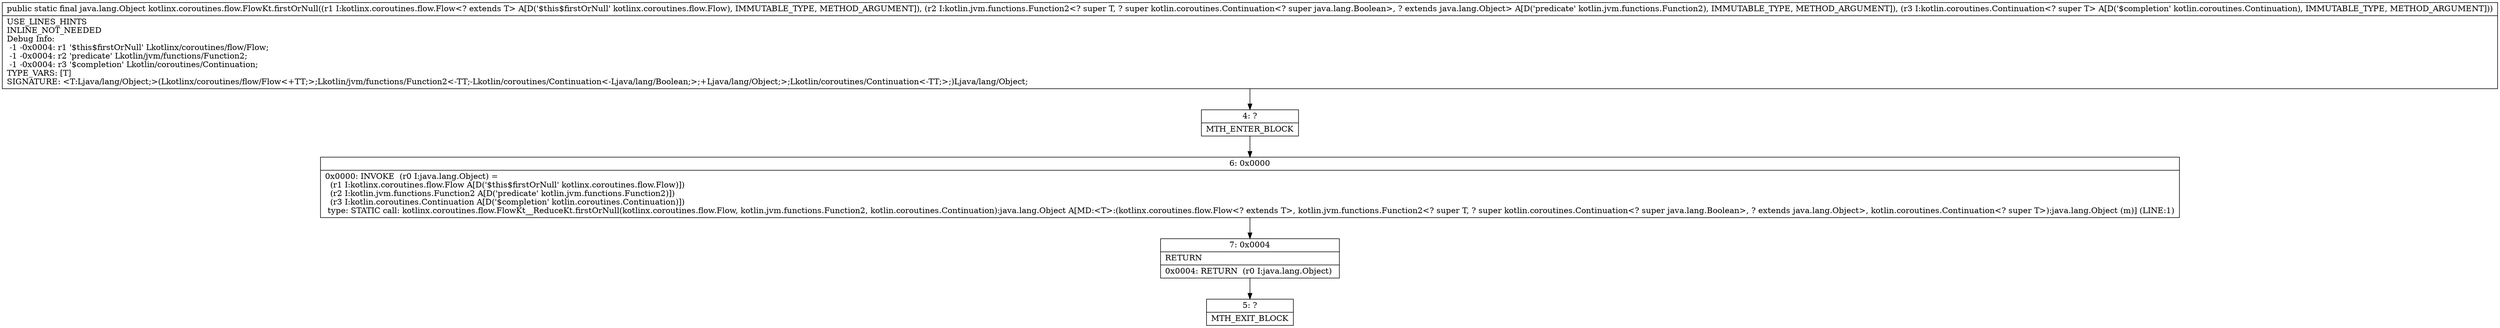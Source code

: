 digraph "CFG forkotlinx.coroutines.flow.FlowKt.firstOrNull(Lkotlinx\/coroutines\/flow\/Flow;Lkotlin\/jvm\/functions\/Function2;Lkotlin\/coroutines\/Continuation;)Ljava\/lang\/Object;" {
Node_4 [shape=record,label="{4\:\ ?|MTH_ENTER_BLOCK\l}"];
Node_6 [shape=record,label="{6\:\ 0x0000|0x0000: INVOKE  (r0 I:java.lang.Object) = \l  (r1 I:kotlinx.coroutines.flow.Flow A[D('$this$firstOrNull' kotlinx.coroutines.flow.Flow)])\l  (r2 I:kotlin.jvm.functions.Function2 A[D('predicate' kotlin.jvm.functions.Function2)])\l  (r3 I:kotlin.coroutines.Continuation A[D('$completion' kotlin.coroutines.Continuation)])\l type: STATIC call: kotlinx.coroutines.flow.FlowKt__ReduceKt.firstOrNull(kotlinx.coroutines.flow.Flow, kotlin.jvm.functions.Function2, kotlin.coroutines.Continuation):java.lang.Object A[MD:\<T\>:(kotlinx.coroutines.flow.Flow\<? extends T\>, kotlin.jvm.functions.Function2\<? super T, ? super kotlin.coroutines.Continuation\<? super java.lang.Boolean\>, ? extends java.lang.Object\>, kotlin.coroutines.Continuation\<? super T\>):java.lang.Object (m)] (LINE:1)\l}"];
Node_7 [shape=record,label="{7\:\ 0x0004|RETURN\l|0x0004: RETURN  (r0 I:java.lang.Object) \l}"];
Node_5 [shape=record,label="{5\:\ ?|MTH_EXIT_BLOCK\l}"];
MethodNode[shape=record,label="{public static final java.lang.Object kotlinx.coroutines.flow.FlowKt.firstOrNull((r1 I:kotlinx.coroutines.flow.Flow\<? extends T\> A[D('$this$firstOrNull' kotlinx.coroutines.flow.Flow), IMMUTABLE_TYPE, METHOD_ARGUMENT]), (r2 I:kotlin.jvm.functions.Function2\<? super T, ? super kotlin.coroutines.Continuation\<? super java.lang.Boolean\>, ? extends java.lang.Object\> A[D('predicate' kotlin.jvm.functions.Function2), IMMUTABLE_TYPE, METHOD_ARGUMENT]), (r3 I:kotlin.coroutines.Continuation\<? super T\> A[D('$completion' kotlin.coroutines.Continuation), IMMUTABLE_TYPE, METHOD_ARGUMENT]))  | USE_LINES_HINTS\lINLINE_NOT_NEEDED\lDebug Info:\l  \-1 \-0x0004: r1 '$this$firstOrNull' Lkotlinx\/coroutines\/flow\/Flow;\l  \-1 \-0x0004: r2 'predicate' Lkotlin\/jvm\/functions\/Function2;\l  \-1 \-0x0004: r3 '$completion' Lkotlin\/coroutines\/Continuation;\lTYPE_VARS: [T]\lSIGNATURE: \<T:Ljava\/lang\/Object;\>(Lkotlinx\/coroutines\/flow\/Flow\<+TT;\>;Lkotlin\/jvm\/functions\/Function2\<\-TT;\-Lkotlin\/coroutines\/Continuation\<\-Ljava\/lang\/Boolean;\>;+Ljava\/lang\/Object;\>;Lkotlin\/coroutines\/Continuation\<\-TT;\>;)Ljava\/lang\/Object;\l}"];
MethodNode -> Node_4;Node_4 -> Node_6;
Node_6 -> Node_7;
Node_7 -> Node_5;
}

